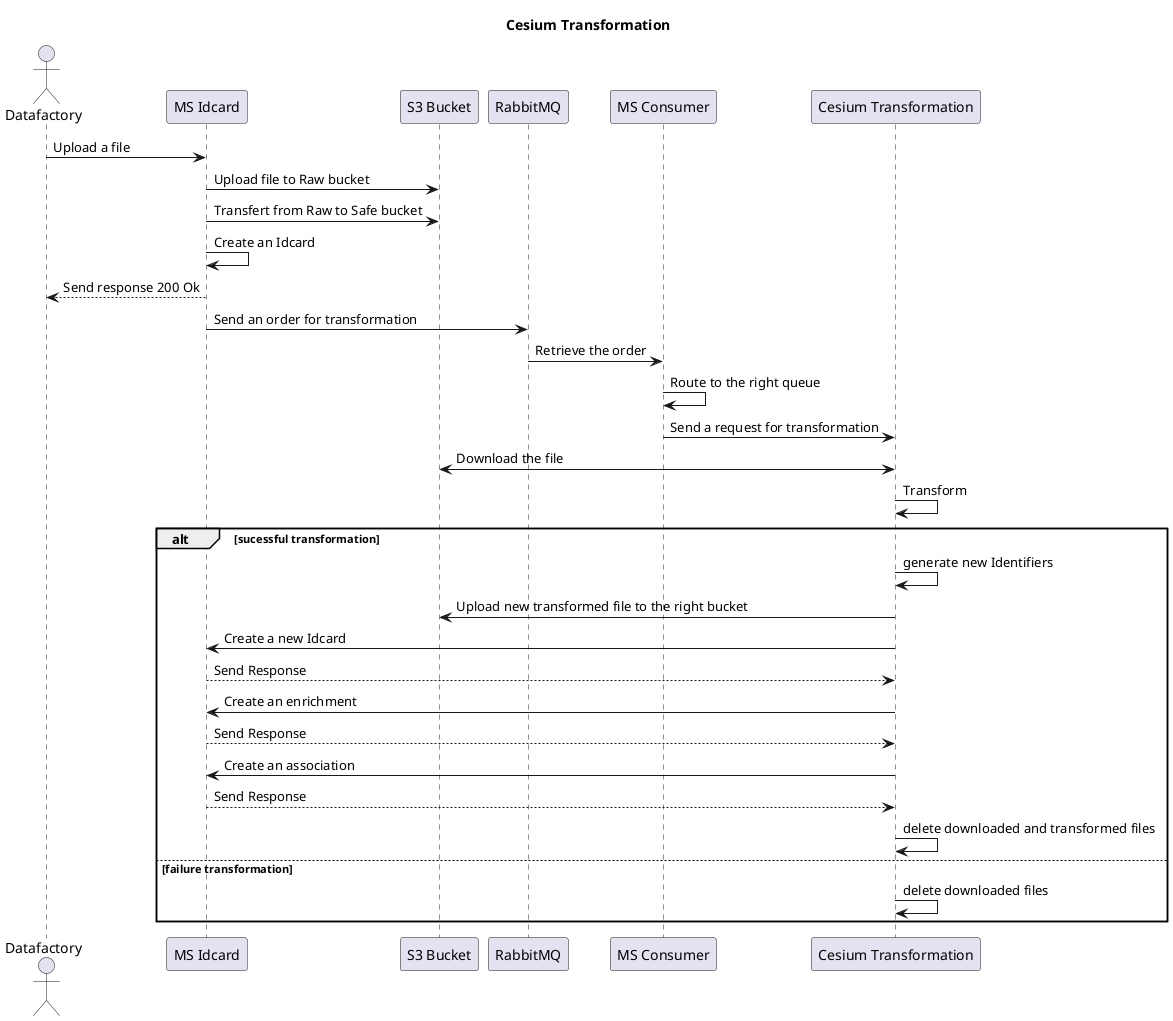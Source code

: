 @startuml seq_transfoCesium
title Cesium Transformation 

actor Datafactory as DF
participant "MS Idcard" as Idcard
participant "S3 Bucket" as S3
participant "RabbitMQ" as RabbitMQ
participant "MS Consumer" as Consumer
participant "Cesium Transformation" as Transfo

DF -> Idcard: Upload a file
Idcard -> S3: Upload file to Raw bucket
Idcard -> S3: Transfert from Raw to Safe bucket
Idcard -> Idcard: Create an Idcard
DF <-- Idcard: Send response 200 Ok

Idcard -> RabbitMQ: Send an order for transformation
RabbitMQ -> Consumer: Retrieve the order
Consumer -> Consumer: Route to the right queue

Consumer -> Transfo: Send a request for transformation
Transfo <-> S3: Download the file
Transfo -> Transfo: Transform
alt sucessful transformation
  Transfo -> Transfo: generate new Identifiers
  Transfo -> S3: Upload new transformed file to the right bucket
  Transfo -> Idcard: Create a new Idcard
  Idcard --> Transfo: Send Response
  Transfo -> Idcard: Create an enrichment
  Idcard --> Transfo: Send Response
  Transfo -> Idcard: Create an association
  Idcard --> Transfo: Send Response
  Transfo -> Transfo: delete downloaded and transformed files
else failure transformation
  Transfo -> Transfo: delete downloaded files
end

@enduml